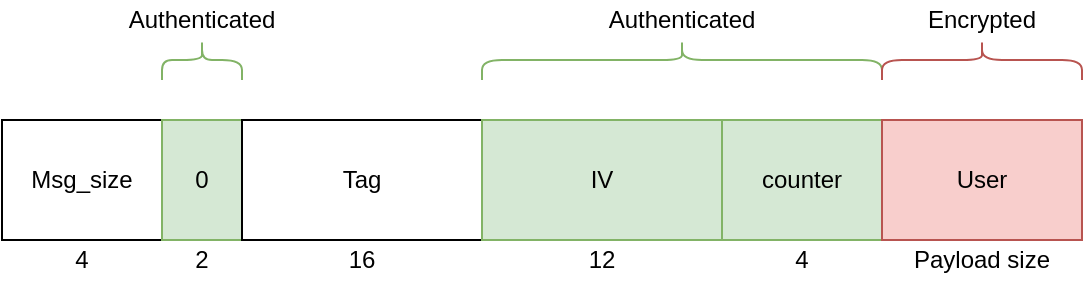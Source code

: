 <mxfile version="14.7.0" type="device"><diagram id="wPJUqnh5WEHClHW6-p7U" name="Page-1"><mxGraphModel dx="1038" dy="547" grid="1" gridSize="10" guides="1" tooltips="1" connect="1" arrows="1" fold="1" page="1" pageScale="1" pageWidth="827" pageHeight="1169" math="0" shadow="0"><root><mxCell id="0"/><mxCell id="1" parent="0"/><mxCell id="MdlIf8eMpasRPU_OE_eH-2" value="Msg_size" style="rounded=0;whiteSpace=wrap;html=1;" vertex="1" parent="1"><mxGeometry x="40" y="80" width="80" height="60" as="geometry"/></mxCell><mxCell id="MdlIf8eMpasRPU_OE_eH-3" value="0" style="rounded=0;whiteSpace=wrap;html=1;fillColor=#d5e8d4;strokeColor=#82b366;" vertex="1" parent="1"><mxGeometry x="120" y="80" width="40" height="60" as="geometry"/></mxCell><mxCell id="MdlIf8eMpasRPU_OE_eH-4" value="Tag" style="rounded=0;whiteSpace=wrap;html=1;" vertex="1" parent="1"><mxGeometry x="160" y="80" width="120" height="60" as="geometry"/></mxCell><mxCell id="MdlIf8eMpasRPU_OE_eH-5" value="IV" style="rounded=0;whiteSpace=wrap;html=1;fillColor=#d5e8d4;strokeColor=#82b366;" vertex="1" parent="1"><mxGeometry x="280" y="80" width="120" height="60" as="geometry"/></mxCell><mxCell id="MdlIf8eMpasRPU_OE_eH-6" value="counter" style="rounded=0;whiteSpace=wrap;html=1;fillColor=#d5e8d4;strokeColor=#82b366;" vertex="1" parent="1"><mxGeometry x="400" y="80" width="80" height="60" as="geometry"/></mxCell><mxCell id="MdlIf8eMpasRPU_OE_eH-7" value="User" style="rounded=0;whiteSpace=wrap;html=1;fillColor=#f8cecc;strokeColor=#b85450;" vertex="1" parent="1"><mxGeometry x="480" y="80" width="100" height="60" as="geometry"/></mxCell><mxCell id="MdlIf8eMpasRPU_OE_eH-8" value="4" style="text;html=1;strokeColor=none;fillColor=none;align=center;verticalAlign=middle;whiteSpace=wrap;rounded=0;" vertex="1" parent="1"><mxGeometry x="60" y="140" width="40" height="20" as="geometry"/></mxCell><mxCell id="MdlIf8eMpasRPU_OE_eH-10" value="2" style="text;html=1;strokeColor=none;fillColor=none;align=center;verticalAlign=middle;whiteSpace=wrap;rounded=0;" vertex="1" parent="1"><mxGeometry x="120" y="140" width="40" height="20" as="geometry"/></mxCell><mxCell id="MdlIf8eMpasRPU_OE_eH-11" value="16" style="text;html=1;strokeColor=none;fillColor=none;align=center;verticalAlign=middle;whiteSpace=wrap;rounded=0;" vertex="1" parent="1"><mxGeometry x="200" y="140" width="40" height="20" as="geometry"/></mxCell><mxCell id="MdlIf8eMpasRPU_OE_eH-12" value="12" style="text;html=1;strokeColor=none;fillColor=none;align=center;verticalAlign=middle;whiteSpace=wrap;rounded=0;" vertex="1" parent="1"><mxGeometry x="320" y="140" width="40" height="20" as="geometry"/></mxCell><mxCell id="MdlIf8eMpasRPU_OE_eH-13" value="4" style="text;html=1;strokeColor=none;fillColor=none;align=center;verticalAlign=middle;whiteSpace=wrap;rounded=0;" vertex="1" parent="1"><mxGeometry x="420" y="140" width="40" height="20" as="geometry"/></mxCell><mxCell id="MdlIf8eMpasRPU_OE_eH-14" value="Payload size" style="text;html=1;strokeColor=none;fillColor=none;align=center;verticalAlign=middle;whiteSpace=wrap;rounded=0;" vertex="1" parent="1"><mxGeometry x="485" y="140" width="90" height="20" as="geometry"/></mxCell><mxCell id="MdlIf8eMpasRPU_OE_eH-15" value="" style="shape=curlyBracket;whiteSpace=wrap;html=1;rounded=1;direction=south;fillColor=#d5e8d4;strokeColor=#82b366;" vertex="1" parent="1"><mxGeometry x="280" y="40" width="200" height="20" as="geometry"/></mxCell><mxCell id="MdlIf8eMpasRPU_OE_eH-16" value="Authenticated" style="text;html=1;strokeColor=none;fillColor=none;align=center;verticalAlign=middle;whiteSpace=wrap;rounded=0;" vertex="1" parent="1"><mxGeometry x="360" y="20" width="40" height="20" as="geometry"/></mxCell><mxCell id="MdlIf8eMpasRPU_OE_eH-17" value="" style="shape=curlyBracket;whiteSpace=wrap;html=1;rounded=1;direction=south;fillColor=#d5e8d4;strokeColor=#82b366;" vertex="1" parent="1"><mxGeometry x="120" y="40" width="40" height="20" as="geometry"/></mxCell><mxCell id="MdlIf8eMpasRPU_OE_eH-18" value="Authenticated" style="text;html=1;strokeColor=none;fillColor=none;align=center;verticalAlign=middle;whiteSpace=wrap;rounded=0;" vertex="1" parent="1"><mxGeometry x="120" y="20" width="40" height="20" as="geometry"/></mxCell><mxCell id="MdlIf8eMpasRPU_OE_eH-23" value="" style="shape=curlyBracket;whiteSpace=wrap;html=1;rounded=1;direction=south;fillColor=#f8cecc;strokeColor=#b85450;" vertex="1" parent="1"><mxGeometry x="480" y="40" width="100" height="20" as="geometry"/></mxCell><mxCell id="MdlIf8eMpasRPU_OE_eH-24" value="Encrypted" style="text;html=1;strokeColor=none;fillColor=none;align=center;verticalAlign=middle;whiteSpace=wrap;rounded=0;" vertex="1" parent="1"><mxGeometry x="510" y="20" width="40" height="20" as="geometry"/></mxCell></root></mxGraphModel></diagram></mxfile>
